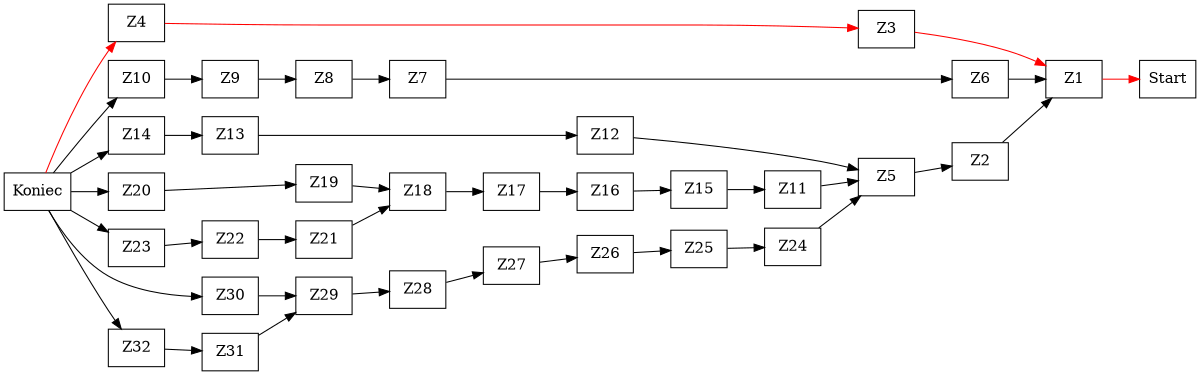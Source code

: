 digraph Krytyczna_sciezka {
rankdir=LR
size="8,5"
	node [shape=box]
	Start [label=Start]
	Z1 [label=Z1]
	Z2 [label=Z2]
	Z3 [label=Z3]
	Z4 [label=Z4]
	Z5 [label=Z5]
	Z6 [label=Z6]
	Z7 [label=Z7]
	Z8 [label=Z8]
	Z9 [label=Z9]
	Z10 [label=Z10]
	Z11 [label=Z11]
	Z12 [label=Z12]
	Z13 [label=Z13]
	Z14 [label=Z14]
	Z15 [label=Z15]
	Z16 [label=Z16]
	Z17 [label=Z17]
	Z18 [label=Z18]
	Z19 [label=Z19]
	Z20 [label=Z20]
	Z21 [label=Z21]
	Z22 [label=Z22]
	Z23 [label=Z23]
	Z24 [label=Z24]
	Z25 [label=Z25]
	Z26 [label=Z26]
	Z27 [label=Z27]
	Z28 [label=Z28]
	Z29 [label=Z29]
	Z30 [label=Z30]
	Z31 [label=Z31]
	Z32 [label=Z32]
	Koniec [label=Koniec]
	Koniec -> Z4 [color=red]
	Z4 -> Z3 [color=red]
	Z3 -> Z1 [color=red]
	Z1 -> Start [color=red]
	Koniec -> Z32
	Koniec -> Z30
	Koniec -> Z14
	Koniec -> Z23
	Koniec -> Z20
	Koniec -> Z10
	Z32 -> Z31
	Z31 -> Z29
	Z30 -> Z29
	Z29 -> Z28
	Z28 -> Z27
	Z27 -> Z26
	Z26 -> Z25
	Z25 -> Z24
	Z24 -> Z5
	Z23 -> Z22
	Z22 -> Z21
	Z21 -> Z18
	Z20 -> Z19
	Z19 -> Z18
	Z18 -> Z17
	Z17 -> Z16
	Z16 -> Z15
	Z15 -> Z11
	Z11 -> Z5
	Z14 -> Z13
	Z13 -> Z12
	Z12 -> Z5
	Z10 -> Z9
	Z9 -> Z8
	Z8 -> Z7
	Z7 -> Z6
	Z6 -> Z1
	Z5 -> Z2
	Z2 -> Z1
}
